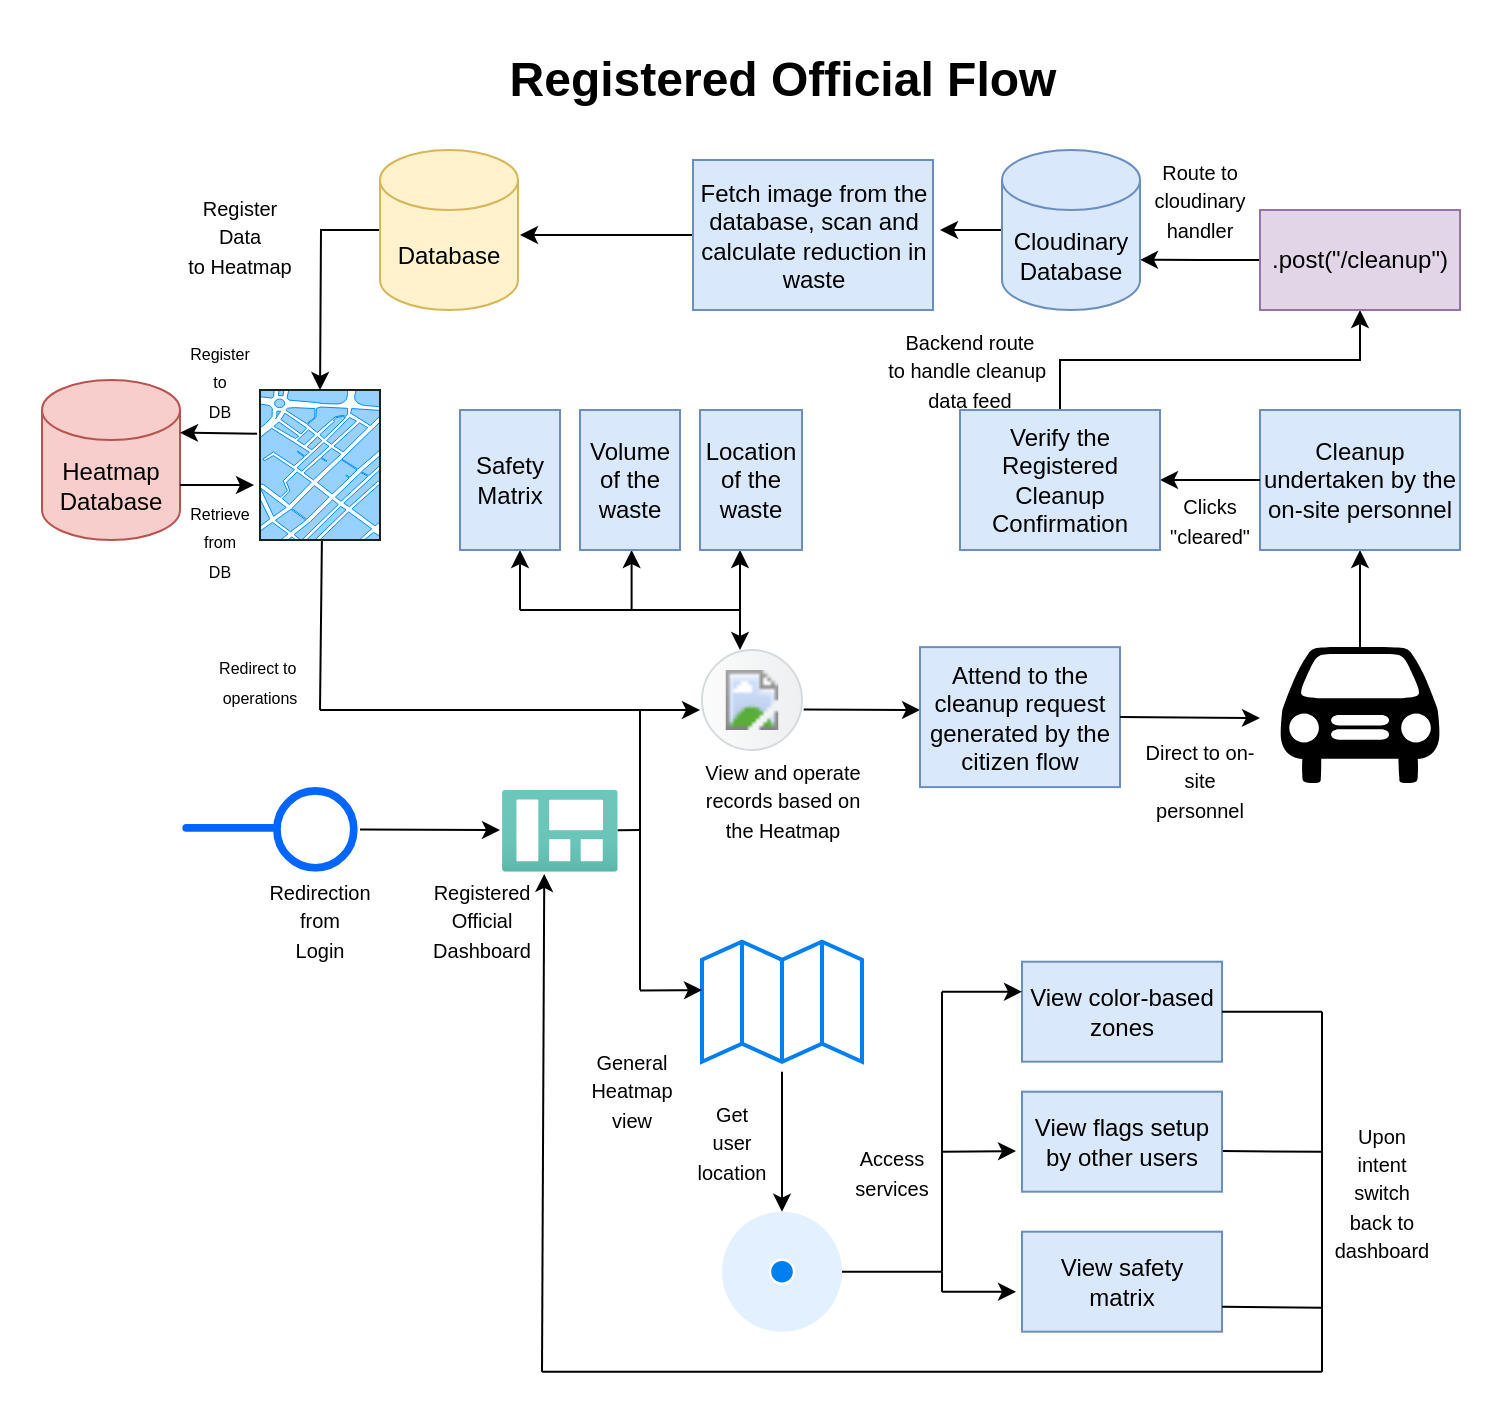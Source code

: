 <mxfile version="28.0.7">
  <diagram name="Page-1" id="9X8o5UWoxojjM1NTcAzD">
    <mxGraphModel dx="2276" dy="1843" grid="1" gridSize="10" guides="1" tooltips="1" connect="1" arrows="1" fold="1" page="1" pageScale="1" pageWidth="850" pageHeight="1100" math="0" shadow="0">
      <root>
        <mxCell id="0" />
        <mxCell id="1" parent="0" />
        <mxCell id="Du1YflRCCDf4dTkNwt9_-1" value="" style="image;aspect=fixed;perimeter=ellipsePerimeter;html=1;align=center;shadow=0;dashed=0;spacingTop=3;image=img/lib/active_directory/interface.svg;" vertex="1" parent="1">
          <mxGeometry x="30" y="358.56" width="90" height="42.3" as="geometry" />
        </mxCell>
        <mxCell id="Du1YflRCCDf4dTkNwt9_-2" value="" style="image;aspect=fixed;html=1;points=[];align=center;fontSize=12;image=img/lib/azure2/general/Dashboard.svg;" vertex="1" parent="1">
          <mxGeometry x="191" y="360" width="57.89" height="40.86" as="geometry" />
        </mxCell>
        <mxCell id="Du1YflRCCDf4dTkNwt9_-3" value="" style="html=1;verticalLabelPosition=bottom;align=center;labelBackgroundColor=#ffffff;verticalAlign=top;strokeWidth=2;strokeColor=#0080F0;shadow=0;dashed=0;shape=mxgraph.ios7.icons.map;" vertex="1" parent="1">
          <mxGeometry x="291" y="435.86" width="80" height="59.99" as="geometry" />
        </mxCell>
        <mxCell id="Du1YflRCCDf4dTkNwt9_-4" value="" style="html=1;verticalLabelPosition=bottom;labelBackgroundColor=#ffffff;verticalAlign=top;shadow=0;dashed=0;strokeWidth=2;shape=mxgraph.ios7.misc.current_location;strokeColor=#ffffff;fillColor=#0080F0;sketch=0;" vertex="1" parent="1">
          <mxGeometry x="301" y="570.85" width="60" height="60" as="geometry" />
        </mxCell>
        <mxCell id="Du1YflRCCDf4dTkNwt9_-5" value="View color-based zones" style="rounded=0;whiteSpace=wrap;html=1;fillColor=#dae8fc;strokeColor=#6c8ebf;" vertex="1" parent="1">
          <mxGeometry x="451" y="445.85" width="100" height="50" as="geometry" />
        </mxCell>
        <mxCell id="Du1YflRCCDf4dTkNwt9_-6" value="View flags setup by other users" style="rounded=0;whiteSpace=wrap;html=1;fillColor=#dae8fc;strokeColor=#6c8ebf;" vertex="1" parent="1">
          <mxGeometry x="451" y="510.85" width="100" height="50" as="geometry" />
        </mxCell>
        <mxCell id="Du1YflRCCDf4dTkNwt9_-7" value="View safety&lt;div&gt;matrix&lt;/div&gt;" style="rounded=0;whiteSpace=wrap;html=1;fillColor=#dae8fc;strokeColor=#6c8ebf;" vertex="1" parent="1">
          <mxGeometry x="451" y="580.85" width="100" height="50" as="geometry" />
        </mxCell>
        <mxCell id="Du1YflRCCDf4dTkNwt9_-9" value="" style="endArrow=none;html=1;rounded=0;" edge="1" parent="1" source="Du1YflRCCDf4dTkNwt9_-2">
          <mxGeometry width="50" height="50" relative="1" as="geometry">
            <mxPoint x="281" y="370.85" as="sourcePoint" />
            <mxPoint x="260" y="380" as="targetPoint" />
          </mxGeometry>
        </mxCell>
        <mxCell id="Du1YflRCCDf4dTkNwt9_-10" value="" style="endArrow=classic;html=1;rounded=0;entryX=0;entryY=0.5;entryDx=0;entryDy=0;entryPerimeter=0;" edge="1" parent="1">
          <mxGeometry width="50" height="50" relative="1" as="geometry">
            <mxPoint x="260" y="460.23" as="sourcePoint" />
            <mxPoint x="291" y="459.995" as="targetPoint" />
            <Array as="points">
              <mxPoint x="280" y="460.15" />
            </Array>
          </mxGeometry>
        </mxCell>
        <mxCell id="Du1YflRCCDf4dTkNwt9_-11" value="" style="endArrow=classic;html=1;rounded=0;entryX=0.5;entryY=0;entryDx=0;entryDy=0;entryPerimeter=0;" edge="1" parent="1" target="Du1YflRCCDf4dTkNwt9_-4">
          <mxGeometry width="50" height="50" relative="1" as="geometry">
            <mxPoint x="331" y="500.85" as="sourcePoint" />
            <mxPoint x="491" y="460.85" as="targetPoint" />
          </mxGeometry>
        </mxCell>
        <mxCell id="Du1YflRCCDf4dTkNwt9_-12" value="" style="endArrow=none;html=1;rounded=0;exitX=1;exitY=0.5;exitDx=0;exitDy=0;exitPerimeter=0;" edge="1" parent="1" source="Du1YflRCCDf4dTkNwt9_-4">
          <mxGeometry width="50" height="50" relative="1" as="geometry">
            <mxPoint x="441" y="510.85" as="sourcePoint" />
            <mxPoint x="411" y="600.85" as="targetPoint" />
          </mxGeometry>
        </mxCell>
        <mxCell id="Du1YflRCCDf4dTkNwt9_-13" value="" style="endArrow=none;html=1;rounded=0;" edge="1" parent="1">
          <mxGeometry width="50" height="50" relative="1" as="geometry">
            <mxPoint x="411" y="600.85" as="sourcePoint" />
            <mxPoint x="411" y="460.85" as="targetPoint" />
          </mxGeometry>
        </mxCell>
        <mxCell id="Du1YflRCCDf4dTkNwt9_-14" value="" style="endArrow=none;html=1;rounded=0;" edge="1" parent="1">
          <mxGeometry width="50" height="50" relative="1" as="geometry">
            <mxPoint x="411" y="600.85" as="sourcePoint" />
            <mxPoint x="411" y="610.85" as="targetPoint" />
          </mxGeometry>
        </mxCell>
        <mxCell id="Du1YflRCCDf4dTkNwt9_-15" value="" style="endArrow=classic;html=1;rounded=0;entryX=-0.03;entryY=0.601;entryDx=0;entryDy=0;entryPerimeter=0;" edge="1" parent="1" target="Du1YflRCCDf4dTkNwt9_-7">
          <mxGeometry width="50" height="50" relative="1" as="geometry">
            <mxPoint x="411" y="610.85" as="sourcePoint" />
            <mxPoint x="491" y="460.85" as="targetPoint" />
          </mxGeometry>
        </mxCell>
        <mxCell id="Du1YflRCCDf4dTkNwt9_-16" value="" style="endArrow=classic;html=1;rounded=0;entryX=-0.03;entryY=0.594;entryDx=0;entryDy=0;entryPerimeter=0;" edge="1" parent="1" target="Du1YflRCCDf4dTkNwt9_-6">
          <mxGeometry width="50" height="50" relative="1" as="geometry">
            <mxPoint x="411" y="540.85" as="sourcePoint" />
            <mxPoint x="491" y="460.85" as="targetPoint" />
          </mxGeometry>
        </mxCell>
        <mxCell id="Du1YflRCCDf4dTkNwt9_-17" value="" style="endArrow=classic;html=1;rounded=0;" edge="1" parent="1">
          <mxGeometry width="50" height="50" relative="1" as="geometry">
            <mxPoint x="411" y="460.85" as="sourcePoint" />
            <mxPoint x="451" y="460.85" as="targetPoint" />
          </mxGeometry>
        </mxCell>
        <mxCell id="Du1YflRCCDf4dTkNwt9_-18" value="" style="endArrow=none;html=1;rounded=0;" edge="1" parent="1">
          <mxGeometry width="50" height="50" relative="1" as="geometry">
            <mxPoint x="601" y="650.85" as="sourcePoint" />
            <mxPoint x="601" y="470.85" as="targetPoint" />
          </mxGeometry>
        </mxCell>
        <mxCell id="Du1YflRCCDf4dTkNwt9_-19" value="" style="endArrow=none;html=1;rounded=0;exitX=1;exitY=0.5;exitDx=0;exitDy=0;" edge="1" parent="1" source="Du1YflRCCDf4dTkNwt9_-5">
          <mxGeometry width="50" height="50" relative="1" as="geometry">
            <mxPoint x="441" y="470.85" as="sourcePoint" />
            <mxPoint x="601" y="470.85" as="targetPoint" />
          </mxGeometry>
        </mxCell>
        <mxCell id="Du1YflRCCDf4dTkNwt9_-20" value="" style="endArrow=none;html=1;rounded=0;exitX=1.004;exitY=0.594;exitDx=0;exitDy=0;exitPerimeter=0;" edge="1" parent="1" source="Du1YflRCCDf4dTkNwt9_-6">
          <mxGeometry width="50" height="50" relative="1" as="geometry">
            <mxPoint x="411" y="580.85" as="sourcePoint" />
            <mxPoint x="601" y="540.85" as="targetPoint" />
          </mxGeometry>
        </mxCell>
        <mxCell id="Du1YflRCCDf4dTkNwt9_-21" value="" style="endArrow=none;html=1;rounded=0;exitX=1;exitY=0.75;exitDx=0;exitDy=0;" edge="1" parent="1" source="Du1YflRCCDf4dTkNwt9_-7">
          <mxGeometry width="50" height="50" relative="1" as="geometry">
            <mxPoint x="411" y="580.85" as="sourcePoint" />
            <mxPoint x="601" y="618.85" as="targetPoint" />
          </mxGeometry>
        </mxCell>
        <mxCell id="Du1YflRCCDf4dTkNwt9_-22" value="" style="endArrow=none;html=1;rounded=0;" edge="1" parent="1">
          <mxGeometry width="50" height="50" relative="1" as="geometry">
            <mxPoint x="601" y="650.85" as="sourcePoint" />
            <mxPoint x="211" y="650.85" as="targetPoint" />
          </mxGeometry>
        </mxCell>
        <mxCell id="Du1YflRCCDf4dTkNwt9_-23" value="" style="endArrow=classic;html=1;rounded=0;entryX=0.365;entryY=1.027;entryDx=0;entryDy=0;entryPerimeter=0;" edge="1" parent="1" target="Du1YflRCCDf4dTkNwt9_-2">
          <mxGeometry width="50" height="50" relative="1" as="geometry">
            <mxPoint x="211" y="650.85" as="sourcePoint" />
            <mxPoint x="461" y="530.85" as="targetPoint" />
          </mxGeometry>
        </mxCell>
        <mxCell id="Du1YflRCCDf4dTkNwt9_-24" value="" style="endArrow=none;html=1;rounded=0;" edge="1" parent="1">
          <mxGeometry width="50" height="50" relative="1" as="geometry">
            <mxPoint x="260" y="320" as="sourcePoint" />
            <mxPoint x="260" y="380" as="targetPoint" />
          </mxGeometry>
        </mxCell>
        <mxCell id="Du1YflRCCDf4dTkNwt9_-25" value="&lt;font style=&quot;font-size: 10px;&quot;&gt;Registered&lt;/font&gt;&lt;div&gt;&lt;font style=&quot;font-size: 10px;&quot;&gt;Official&lt;/font&gt;&lt;div&gt;&lt;font style=&quot;font-size: 10px;&quot;&gt;Dashboard&lt;/font&gt;&lt;/div&gt;&lt;/div&gt;" style="text;strokeColor=none;align=center;fillColor=none;html=1;verticalAlign=middle;whiteSpace=wrap;rounded=0;" vertex="1" parent="1">
          <mxGeometry x="156" y="400.86" width="50" height="49.14" as="geometry" />
        </mxCell>
        <mxCell id="Du1YflRCCDf4dTkNwt9_-26" value="&lt;div&gt;&lt;span style=&quot;font-size: 10px;&quot;&gt;General&lt;/span&gt;&lt;/div&gt;&lt;span style=&quot;font-size: 10px;&quot;&gt;Heatmap&lt;/span&gt;&lt;div&gt;&lt;span style=&quot;font-size: 10px;&quot;&gt;view&lt;/span&gt;&lt;/div&gt;" style="text;strokeColor=none;align=center;fillColor=none;html=1;verticalAlign=middle;whiteSpace=wrap;rounded=0;" vertex="1" parent="1">
          <mxGeometry x="231" y="480.86" width="50" height="59.14" as="geometry" />
        </mxCell>
        <mxCell id="Du1YflRCCDf4dTkNwt9_-27" value="&lt;span style=&quot;font-size: 10px;&quot;&gt;Get&lt;/span&gt;&lt;div&gt;&lt;span style=&quot;font-size: 10px;&quot;&gt;user&lt;/span&gt;&lt;/div&gt;&lt;div&gt;&lt;span style=&quot;font-size: 10px;&quot;&gt;location&lt;/span&gt;&lt;/div&gt;" style="text;strokeColor=none;align=center;fillColor=none;html=1;verticalAlign=middle;whiteSpace=wrap;rounded=0;" vertex="1" parent="1">
          <mxGeometry x="281" y="510.85" width="50" height="50" as="geometry" />
        </mxCell>
        <mxCell id="Du1YflRCCDf4dTkNwt9_-28" value="&lt;span style=&quot;font-size: 10px;&quot;&gt;Access services&lt;/span&gt;" style="text;strokeColor=none;align=center;fillColor=none;html=1;verticalAlign=middle;whiteSpace=wrap;rounded=0;" vertex="1" parent="1">
          <mxGeometry x="361" y="525.85" width="50" height="50" as="geometry" />
        </mxCell>
        <mxCell id="Du1YflRCCDf4dTkNwt9_-29" value="&lt;span style=&quot;font-size: 10px;&quot;&gt;Upon&lt;/span&gt;&lt;div&gt;&lt;span style=&quot;font-size: 10px;&quot;&gt;intent&lt;/span&gt;&lt;/div&gt;&lt;div&gt;&lt;span style=&quot;font-size: 10px;&quot;&gt;switch back to dashboard&lt;/span&gt;&lt;/div&gt;" style="text;strokeColor=none;align=center;fillColor=none;html=1;verticalAlign=middle;whiteSpace=wrap;rounded=0;" vertex="1" parent="1">
          <mxGeometry x="606" y="510.85" width="50" height="100" as="geometry" />
        </mxCell>
        <mxCell id="Du1YflRCCDf4dTkNwt9_-60" value="" style="endArrow=classic;html=1;rounded=0;exitX=1;exitY=0.5;exitDx=0;exitDy=0;" edge="1" parent="1" source="Du1YflRCCDf4dTkNwt9_-1">
          <mxGeometry width="50" height="50" relative="1" as="geometry">
            <mxPoint x="130" y="420" as="sourcePoint" />
            <mxPoint x="190" y="380" as="targetPoint" />
          </mxGeometry>
        </mxCell>
        <mxCell id="Du1YflRCCDf4dTkNwt9_-61" value="" style="endArrow=none;html=1;rounded=0;" edge="1" parent="1">
          <mxGeometry width="50" height="50" relative="1" as="geometry">
            <mxPoint x="260" y="380" as="sourcePoint" />
            <mxPoint x="260" y="460" as="targetPoint" />
          </mxGeometry>
        </mxCell>
        <mxCell id="Du1YflRCCDf4dTkNwt9_-63" value="&lt;span style=&quot;font-size: 10px;&quot;&gt;Redirection&lt;/span&gt;&lt;div&gt;&lt;span style=&quot;font-size: 10px;&quot;&gt;from&lt;/span&gt;&lt;/div&gt;&lt;div&gt;&lt;span style=&quot;font-size: 10px;&quot;&gt;Login&lt;/span&gt;&lt;/div&gt;" style="text;strokeColor=none;align=center;fillColor=none;html=1;verticalAlign=middle;whiteSpace=wrap;rounded=0;" vertex="1" parent="1">
          <mxGeometry x="70" y="400.86" width="60" height="49.14" as="geometry" />
        </mxCell>
        <mxCell id="Du1YflRCCDf4dTkNwt9_-65" value="" style="shape=mxgraph.sap.icon;labelPosition=center;verticalLabelPosition=bottom;align=center;verticalAlign=top;strokeWidth=1;strokeColor=#D5DADD;fillColor=#EDEFF0;gradientColor=#FCFCFC;gradientDirection=west;aspect=fixed;SAPIcon=SAP_Watch_List_Screening" vertex="1" parent="1">
          <mxGeometry x="291" y="290" width="50" height="50" as="geometry" />
        </mxCell>
        <mxCell id="Du1YflRCCDf4dTkNwt9_-66" value="" style="endArrow=classic;html=1;rounded=0;" edge="1" parent="1">
          <mxGeometry width="50" height="50" relative="1" as="geometry">
            <mxPoint x="260" y="320" as="sourcePoint" />
            <mxPoint x="290" y="320" as="targetPoint" />
          </mxGeometry>
        </mxCell>
        <mxCell id="Du1YflRCCDf4dTkNwt9_-67" value="" style="endArrow=classic;html=1;rounded=0;startArrow=classic;startFill=1;" edge="1" parent="1">
          <mxGeometry width="50" height="50" relative="1" as="geometry">
            <mxPoint x="310" y="290" as="sourcePoint" />
            <mxPoint x="310" y="240" as="targetPoint" />
          </mxGeometry>
        </mxCell>
        <mxCell id="Du1YflRCCDf4dTkNwt9_-68" value="" style="endArrow=none;html=1;rounded=0;" edge="1" parent="1">
          <mxGeometry width="50" height="50" relative="1" as="geometry">
            <mxPoint x="310" y="270" as="sourcePoint" />
            <mxPoint x="200" y="270" as="targetPoint" />
          </mxGeometry>
        </mxCell>
        <mxCell id="Du1YflRCCDf4dTkNwt9_-69" value="" style="endArrow=classic;html=1;rounded=0;" edge="1" parent="1">
          <mxGeometry width="50" height="50" relative="1" as="geometry">
            <mxPoint x="255.8" y="270" as="sourcePoint" />
            <mxPoint x="255.8" y="240" as="targetPoint" />
          </mxGeometry>
        </mxCell>
        <mxCell id="Du1YflRCCDf4dTkNwt9_-70" value="" style="endArrow=classic;html=1;rounded=0;" edge="1" parent="1">
          <mxGeometry width="50" height="50" relative="1" as="geometry">
            <mxPoint x="200" y="270" as="sourcePoint" />
            <mxPoint x="200" y="240" as="targetPoint" />
          </mxGeometry>
        </mxCell>
        <mxCell id="Du1YflRCCDf4dTkNwt9_-71" value="" style="endArrow=classic;html=1;rounded=0;exitX=1.017;exitY=0.594;exitDx=0;exitDy=0;exitPerimeter=0;" edge="1" parent="1" source="Du1YflRCCDf4dTkNwt9_-65">
          <mxGeometry width="50" height="50" relative="1" as="geometry">
            <mxPoint x="420" y="340" as="sourcePoint" />
            <mxPoint x="400" y="320" as="targetPoint" />
          </mxGeometry>
        </mxCell>
        <mxCell id="Du1YflRCCDf4dTkNwt9_-72" value="Attend to the cleanup request&lt;div&gt;generated by the citizen flow&lt;/div&gt;" style="rounded=0;whiteSpace=wrap;html=1;fillColor=#dae8fc;strokeColor=#6c8ebf;" vertex="1" parent="1">
          <mxGeometry x="400" y="288.56" width="100" height="70" as="geometry" />
        </mxCell>
        <mxCell id="Du1YflRCCDf4dTkNwt9_-75" value="" style="shape=mxgraph.signs.transportation.car_1;html=1;pointerEvents=1;fillColor=#000000;strokeColor=none;verticalLabelPosition=bottom;verticalAlign=top;align=center;" vertex="1" parent="1">
          <mxGeometry x="580" y="288.56" width="80" height="68" as="geometry" />
        </mxCell>
        <mxCell id="Du1YflRCCDf4dTkNwt9_-76" value="" style="endArrow=classic;html=1;rounded=0;exitX=1;exitY=0.5;exitDx=0;exitDy=0;" edge="1" parent="1" source="Du1YflRCCDf4dTkNwt9_-72">
          <mxGeometry width="50" height="50" relative="1" as="geometry">
            <mxPoint x="500" y="280" as="sourcePoint" />
            <mxPoint x="570" y="324" as="targetPoint" />
          </mxGeometry>
        </mxCell>
        <mxCell id="Du1YflRCCDf4dTkNwt9_-77" value="" style="endArrow=classic;html=1;rounded=0;exitX=0.5;exitY=0;exitDx=0;exitDy=0;exitPerimeter=0;" edge="1" parent="1" source="Du1YflRCCDf4dTkNwt9_-75">
          <mxGeometry width="50" height="50" relative="1" as="geometry">
            <mxPoint x="620" y="280" as="sourcePoint" />
            <mxPoint x="620" y="240" as="targetPoint" />
          </mxGeometry>
        </mxCell>
        <mxCell id="Du1YflRCCDf4dTkNwt9_-78" value="Cleanup undertaken by the on-site personnel" style="rounded=0;whiteSpace=wrap;html=1;fillColor=#dae8fc;strokeColor=#6c8ebf;" vertex="1" parent="1">
          <mxGeometry x="570" y="170" width="100" height="70" as="geometry" />
        </mxCell>
        <mxCell id="Du1YflRCCDf4dTkNwt9_-79" value="" style="endArrow=classic;html=1;rounded=0;exitX=0;exitY=0.5;exitDx=0;exitDy=0;" edge="1" parent="1" source="Du1YflRCCDf4dTkNwt9_-78">
          <mxGeometry width="50" height="50" relative="1" as="geometry">
            <mxPoint x="500" y="260" as="sourcePoint" />
            <mxPoint x="520" y="205" as="targetPoint" />
          </mxGeometry>
        </mxCell>
        <mxCell id="Du1YflRCCDf4dTkNwt9_-86" style="edgeStyle=orthogonalEdgeStyle;rounded=0;orthogonalLoop=1;jettySize=auto;html=1;exitX=0.5;exitY=0;exitDx=0;exitDy=0;entryX=0.5;entryY=1;entryDx=0;entryDy=0;" edge="1" parent="1" source="Du1YflRCCDf4dTkNwt9_-80" target="Du1YflRCCDf4dTkNwt9_-81">
          <mxGeometry relative="1" as="geometry" />
        </mxCell>
        <mxCell id="Du1YflRCCDf4dTkNwt9_-80" value="Verify the Registered Cleanup Confirmation" style="rounded=0;whiteSpace=wrap;html=1;fillColor=#dae8fc;strokeColor=#6c8ebf;" vertex="1" parent="1">
          <mxGeometry x="420" y="170" width="100" height="70" as="geometry" />
        </mxCell>
        <mxCell id="Du1YflRCCDf4dTkNwt9_-84" style="edgeStyle=orthogonalEdgeStyle;rounded=0;orthogonalLoop=1;jettySize=auto;html=1;exitX=0;exitY=0.5;exitDx=0;exitDy=0;" edge="1" parent="1" source="Du1YflRCCDf4dTkNwt9_-81">
          <mxGeometry relative="1" as="geometry">
            <mxPoint x="510" y="94.897" as="targetPoint" />
          </mxGeometry>
        </mxCell>
        <mxCell id="Du1YflRCCDf4dTkNwt9_-81" value=".post(&quot;/cleanup&quot;)" style="rounded=0;whiteSpace=wrap;html=1;fillColor=#e1d5e7;strokeColor=#9673a6;" vertex="1" parent="1">
          <mxGeometry x="570" y="70" width="100" height="50" as="geometry" />
        </mxCell>
        <mxCell id="Du1YflRCCDf4dTkNwt9_-87" style="edgeStyle=orthogonalEdgeStyle;rounded=0;orthogonalLoop=1;jettySize=auto;html=1;exitX=0;exitY=0.5;exitDx=0;exitDy=0;exitPerimeter=0;endArrow=none;endFill=0;" edge="1" parent="1" source="Du1YflRCCDf4dTkNwt9_-82">
          <mxGeometry relative="1" as="geometry">
            <mxPoint x="160" y="80" as="targetPoint" />
          </mxGeometry>
        </mxCell>
        <mxCell id="Du1YflRCCDf4dTkNwt9_-101" style="edgeStyle=orthogonalEdgeStyle;rounded=0;orthogonalLoop=1;jettySize=auto;html=1;exitX=0;exitY=0.5;exitDx=0;exitDy=0;exitPerimeter=0;" edge="1" parent="1" source="Du1YflRCCDf4dTkNwt9_-82">
          <mxGeometry relative="1" as="geometry">
            <mxPoint x="100.034" y="160" as="targetPoint" />
          </mxGeometry>
        </mxCell>
        <mxCell id="Du1YflRCCDf4dTkNwt9_-82" value="Database" style="shape=cylinder3;whiteSpace=wrap;html=1;boundedLbl=1;backgroundOutline=1;size=15;fillColor=#fff2cc;strokeColor=#d6b656;" vertex="1" parent="1">
          <mxGeometry x="130" y="40" width="69" height="80" as="geometry" />
        </mxCell>
        <mxCell id="Du1YflRCCDf4dTkNwt9_-89" value="" style="endArrow=none;html=1;rounded=0;" edge="1" parent="1">
          <mxGeometry width="50" height="50" relative="1" as="geometry">
            <mxPoint x="160" y="320" as="sourcePoint" />
            <mxPoint x="260" y="320" as="targetPoint" />
          </mxGeometry>
        </mxCell>
        <mxCell id="Du1YflRCCDf4dTkNwt9_-90" value="&lt;span style=&quot;font-size: 10px;&quot;&gt;View and operate records based on the Heatmap&lt;/span&gt;" style="text;strokeColor=none;align=center;fillColor=none;html=1;verticalAlign=middle;whiteSpace=wrap;rounded=0;" vertex="1" parent="1">
          <mxGeometry x="286.5" y="340" width="89" height="50" as="geometry" />
        </mxCell>
        <mxCell id="Du1YflRCCDf4dTkNwt9_-91" value="&lt;span style=&quot;font-size: 10px;&quot;&gt;Direct to on-site&lt;/span&gt;&lt;div&gt;&lt;span style=&quot;font-size: 10px;&quot;&gt;personnel&lt;/span&gt;&lt;/div&gt;" style="text;strokeColor=none;align=center;fillColor=none;html=1;verticalAlign=middle;whiteSpace=wrap;rounded=0;" vertex="1" parent="1">
          <mxGeometry x="504.5" y="330" width="70" height="50" as="geometry" />
        </mxCell>
        <mxCell id="Du1YflRCCDf4dTkNwt9_-92" value="&lt;span style=&quot;font-size: 10px;&quot;&gt;Clicks&lt;/span&gt;&lt;div&gt;&lt;span style=&quot;font-size: 10px;&quot;&gt;&quot;cleared&quot;&lt;/span&gt;&lt;/div&gt;" style="text;strokeColor=none;align=center;fillColor=none;html=1;verticalAlign=middle;whiteSpace=wrap;rounded=0;" vertex="1" parent="1">
          <mxGeometry x="510" y="200" width="70" height="50" as="geometry" />
        </mxCell>
        <mxCell id="Du1YflRCCDf4dTkNwt9_-93" value="&lt;span style=&quot;font-size: 10px;&quot;&gt;Backend route&lt;/span&gt;&lt;div&gt;&lt;span style=&quot;font-size: 10px;&quot;&gt;to handle cleanup&amp;nbsp;&lt;/span&gt;&lt;/div&gt;&lt;div&gt;&lt;span style=&quot;font-size: 10px;&quot;&gt;data feed&lt;/span&gt;&lt;/div&gt;" style="text;strokeColor=none;align=center;fillColor=none;html=1;verticalAlign=middle;whiteSpace=wrap;rounded=0;" vertex="1" parent="1">
          <mxGeometry x="357" y="130" width="135.5" height="40" as="geometry" />
        </mxCell>
        <mxCell id="Du1YflRCCDf4dTkNwt9_-98" style="edgeStyle=orthogonalEdgeStyle;rounded=0;orthogonalLoop=1;jettySize=auto;html=1;exitX=0;exitY=0.5;exitDx=0;exitDy=0;exitPerimeter=0;" edge="1" parent="1" source="Du1YflRCCDf4dTkNwt9_-95">
          <mxGeometry relative="1" as="geometry">
            <mxPoint x="410" y="79.724" as="targetPoint" />
          </mxGeometry>
        </mxCell>
        <mxCell id="Du1YflRCCDf4dTkNwt9_-95" value="&lt;div&gt;Cloudinary&lt;/div&gt;Database" style="shape=cylinder3;whiteSpace=wrap;html=1;boundedLbl=1;backgroundOutline=1;size=15;fillColor=#dae8fc;strokeColor=#6c8ebf;" vertex="1" parent="1">
          <mxGeometry x="441" y="40" width="69" height="80" as="geometry" />
        </mxCell>
        <mxCell id="Du1YflRCCDf4dTkNwt9_-96" value="&lt;span style=&quot;font-size: 10px;&quot;&gt;Route to cloudinary handler&lt;/span&gt;" style="text;strokeColor=none;align=center;fillColor=none;html=1;verticalAlign=middle;whiteSpace=wrap;rounded=0;" vertex="1" parent="1">
          <mxGeometry x="510" y="40" width="60" height="50" as="geometry" />
        </mxCell>
        <mxCell id="Du1YflRCCDf4dTkNwt9_-99" style="edgeStyle=orthogonalEdgeStyle;rounded=0;orthogonalLoop=1;jettySize=auto;html=1;exitX=0;exitY=0.5;exitDx=0;exitDy=0;" edge="1" parent="1" source="Du1YflRCCDf4dTkNwt9_-97">
          <mxGeometry relative="1" as="geometry">
            <mxPoint x="200" y="82.483" as="targetPoint" />
          </mxGeometry>
        </mxCell>
        <mxCell id="Du1YflRCCDf4dTkNwt9_-97" value="Fetch image from the database, scan and calculate reduction in waste" style="rounded=0;whiteSpace=wrap;html=1;fillColor=#dae8fc;strokeColor=#6c8ebf;" vertex="1" parent="1">
          <mxGeometry x="286.5" y="45" width="120" height="75" as="geometry" />
        </mxCell>
        <mxCell id="Du1YflRCCDf4dTkNwt9_-102" value="" style="endArrow=none;html=1;rounded=0;exitX=0.514;exitY=1.007;exitDx=0;exitDy=0;exitPerimeter=0;" edge="1" parent="1">
          <mxGeometry width="50" height="50" relative="1" as="geometry">
            <mxPoint x="101.12" y="220.41" as="sourcePoint" />
            <mxPoint x="100" y="320" as="targetPoint" />
          </mxGeometry>
        </mxCell>
        <mxCell id="Du1YflRCCDf4dTkNwt9_-103" value="" style="endArrow=none;html=1;rounded=0;" edge="1" parent="1">
          <mxGeometry width="50" height="50" relative="1" as="geometry">
            <mxPoint x="100" y="320" as="sourcePoint" />
            <mxPoint x="160" y="320" as="targetPoint" />
          </mxGeometry>
        </mxCell>
        <mxCell id="Du1YflRCCDf4dTkNwt9_-104" value="&lt;span style=&quot;font-size: 10px;&quot;&gt;Register Data&lt;/span&gt;&lt;div&gt;&lt;span style=&quot;font-size: 10px;&quot;&gt;to Heatmap&lt;/span&gt;&lt;/div&gt;" style="text;strokeColor=none;align=center;fillColor=none;html=1;verticalAlign=middle;whiteSpace=wrap;rounded=0;" vertex="1" parent="1">
          <mxGeometry x="30" y="57.5" width="60" height="50" as="geometry" />
        </mxCell>
        <mxCell id="Du1YflRCCDf4dTkNwt9_-105" value="" style="verticalLabelPosition=bottom;verticalAlign=top;html=1;shadow=0;dashed=0;strokeWidth=1;shape=mxgraph.ios.iBgMap;strokeColor=#18211b;strokeColor2=#008cff;fillColor2=#96D1FF;" vertex="1" parent="1">
          <mxGeometry x="70" y="160" width="60" height="75" as="geometry" />
        </mxCell>
        <mxCell id="Du1YflRCCDf4dTkNwt9_-106" value="Heatmap&lt;div&gt;Database&lt;/div&gt;" style="shape=cylinder3;whiteSpace=wrap;html=1;boundedLbl=1;backgroundOutline=1;size=15;fillColor=#f8cecc;strokeColor=#b85450;" vertex="1" parent="1">
          <mxGeometry x="-39" y="155" width="69" height="80" as="geometry" />
        </mxCell>
        <mxCell id="Du1YflRCCDf4dTkNwt9_-107" style="edgeStyle=orthogonalEdgeStyle;rounded=0;orthogonalLoop=1;jettySize=auto;html=1;exitX=1;exitY=0;exitDx=0;exitDy=52.5;exitPerimeter=0;entryX=-0.05;entryY=0.64;entryDx=0;entryDy=0;entryPerimeter=0;" edge="1" parent="1" source="Du1YflRCCDf4dTkNwt9_-106" target="Du1YflRCCDf4dTkNwt9_-105">
          <mxGeometry relative="1" as="geometry" />
        </mxCell>
        <mxCell id="Du1YflRCCDf4dTkNwt9_-108" value="" style="endArrow=classic;html=1;rounded=0;exitX=-0.024;exitY=0.291;exitDx=0;exitDy=0;exitPerimeter=0;entryX=1;entryY=0.329;entryDx=0;entryDy=0;entryPerimeter=0;" edge="1" parent="1" source="Du1YflRCCDf4dTkNwt9_-105" target="Du1YflRCCDf4dTkNwt9_-106">
          <mxGeometry width="50" height="50" relative="1" as="geometry">
            <mxPoint x="90" y="240" as="sourcePoint" />
            <mxPoint x="140" y="190" as="targetPoint" />
          </mxGeometry>
        </mxCell>
        <mxCell id="Du1YflRCCDf4dTkNwt9_-109" value="&lt;span style=&quot;font-size: 8px;&quot;&gt;Register&lt;/span&gt;&lt;div&gt;&lt;span style=&quot;font-size: 8px;&quot;&gt;to&lt;/span&gt;&lt;div&gt;&lt;span style=&quot;font-size: 8px;&quot;&gt;DB&lt;/span&gt;&lt;/div&gt;&lt;/div&gt;" style="text;strokeColor=none;align=center;fillColor=none;html=1;verticalAlign=middle;whiteSpace=wrap;rounded=0;" vertex="1" parent="1">
          <mxGeometry x="20" y="130" width="60" height="50" as="geometry" />
        </mxCell>
        <mxCell id="Du1YflRCCDf4dTkNwt9_-110" value="&lt;span style=&quot;font-size: 8px;&quot;&gt;Retrieve&lt;/span&gt;&lt;div&gt;&lt;span style=&quot;font-size: 8px;&quot;&gt;from&lt;/span&gt;&lt;br&gt;&lt;div&gt;&lt;span style=&quot;font-size: 8px;&quot;&gt;DB&lt;/span&gt;&lt;/div&gt;&lt;/div&gt;" style="text;strokeColor=none;align=center;fillColor=none;html=1;verticalAlign=middle;whiteSpace=wrap;rounded=0;" vertex="1" parent="1">
          <mxGeometry x="20" y="210" width="60" height="50" as="geometry" />
        </mxCell>
        <mxCell id="Du1YflRCCDf4dTkNwt9_-111" value="Safety Matrix" style="rounded=0;whiteSpace=wrap;html=1;fillColor=#dae8fc;strokeColor=#6c8ebf;" vertex="1" parent="1">
          <mxGeometry x="170" y="170" width="50" height="70" as="geometry" />
        </mxCell>
        <mxCell id="Du1YflRCCDf4dTkNwt9_-112" value="Volume of the waste" style="rounded=0;whiteSpace=wrap;html=1;fillColor=#dae8fc;strokeColor=#6c8ebf;" vertex="1" parent="1">
          <mxGeometry x="230" y="170" width="50" height="70" as="geometry" />
        </mxCell>
        <mxCell id="Du1YflRCCDf4dTkNwt9_-113" value="Location of the waste" style="rounded=0;whiteSpace=wrap;html=1;fillColor=#dae8fc;strokeColor=#6c8ebf;" vertex="1" parent="1">
          <mxGeometry x="290" y="170" width="51" height="70" as="geometry" />
        </mxCell>
        <mxCell id="Du1YflRCCDf4dTkNwt9_-114" value="&lt;span style=&quot;font-size: 8px;&quot;&gt;Redirect to&amp;nbsp;&lt;/span&gt;&lt;div&gt;&lt;span style=&quot;font-size: 8px;&quot;&gt;operations&lt;/span&gt;&lt;/div&gt;" style="text;strokeColor=none;align=center;fillColor=none;html=1;verticalAlign=middle;whiteSpace=wrap;rounded=0;" vertex="1" parent="1">
          <mxGeometry x="40" y="280" width="60" height="50" as="geometry" />
        </mxCell>
        <mxCell id="Du1YflRCCDf4dTkNwt9_-115" value="" style="rounded=0;whiteSpace=wrap;html=1;opacity=0;" vertex="1" parent="1">
          <mxGeometry x="-59.5" y="-20" width="750" height="690" as="geometry" />
        </mxCell>
        <mxCell id="Du1YflRCCDf4dTkNwt9_-116" value="&lt;b&gt;&lt;font style=&quot;font-size: 24px;&quot;&gt;Registered Official Flow&lt;/font&gt;&lt;/b&gt;" style="text;strokeColor=none;align=center;fillColor=none;html=1;verticalAlign=middle;whiteSpace=wrap;rounded=0;" vertex="1" parent="1">
          <mxGeometry x="166.5" y="-35" width="329" height="80" as="geometry" />
        </mxCell>
      </root>
    </mxGraphModel>
  </diagram>
</mxfile>
